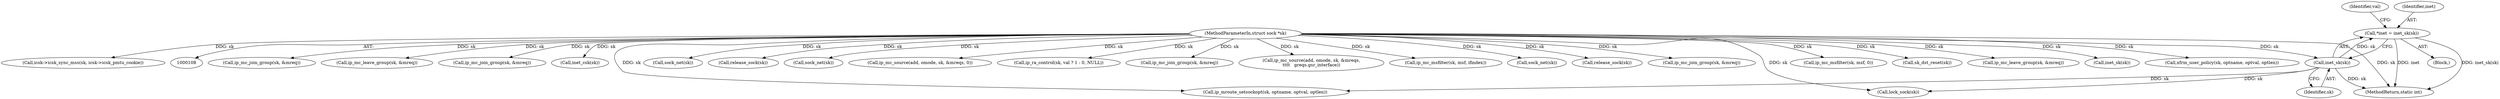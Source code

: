 digraph "0_linux_f6d8bd051c391c1c0458a30b2a7abcd939329259_26@pointer" {
"1000116" [label="(Call,*inet = inet_sk(sk))"];
"1000118" [label="(Call,inet_sk(sk))"];
"1000109" [label="(MethodParameterIn,struct sock *sk)"];
"1000109" [label="(MethodParameterIn,struct sock *sk)"];
"1000122" [label="(Identifier,val)"];
"1000117" [label="(Identifier,inet)"];
"1001167" [label="(Call,ip_mc_join_group(sk, &mreq))"];
"1000889" [label="(Call,ip_mc_leave_group(sk, &mreq))"];
"1001720" [label="(MethodReturn,static int)"];
"1000882" [label="(Call,ip_mc_join_group(sk, &mreq))"];
"1000116" [label="(Call,*inet = inet_sk(sk))"];
"1000118" [label="(Call,inet_sk(sk))"];
"1000295" [label="(Call,inet_csk(sk))"];
"1000770" [label="(Call,sock_net(sk))"];
"1000119" [label="(Identifier,sk)"];
"1000251" [label="(Call,ip_mroute_setsockopt(sk, optname, optval, optlen))"];
"1001715" [label="(Call,release_sock(sk))"];
"1000278" [label="(Call,sock_net(sk))"];
"1001094" [label="(Call,ip_mc_source(add, omode, sk, &mreqs, 0))"];
"1001618" [label="(Call,ip_ra_control(sk, val ? 1 : 0, NULL))"];
"1001330" [label="(Call,ip_mc_join_group(sk, &mreq))"];
"1001365" [label="(Call,ip_mc_source(add, omode, sk, &mreqs,\n\t\t\t\t   greqs.gsr_interface))"];
"1001584" [label="(Call,ip_mc_msfilter(sk, msf, ifindex))"];
"1000114" [label="(Block,)"];
"1000750" [label="(Call,sock_net(sk))"];
"1001710" [label="(Call,release_sock(sk))"];
"1001066" [label="(Call,ip_mc_join_group(sk, &mreq))"];
"1000977" [label="(Call,ip_mc_msfilter(sk, msf, 0))"];
"1000500" [label="(Call,sk_dst_reset(sk))"];
"1001174" [label="(Call,ip_mc_leave_group(sk, &mreq))"];
"1000832" [label="(Call,inet_sk(sk))"];
"1001653" [label="(Call,xfrm_user_policy(sk, optname, optval, optlen))"];
"1000259" [label="(Call,lock_sock(sk))"];
"1000343" [label="(Call,icsk->icsk_sync_mss(sk, icsk->icsk_pmtu_cookie))"];
"1000116" -> "1000114"  [label="AST: "];
"1000116" -> "1000118"  [label="CFG: "];
"1000117" -> "1000116"  [label="AST: "];
"1000118" -> "1000116"  [label="AST: "];
"1000122" -> "1000116"  [label="CFG: "];
"1000116" -> "1001720"  [label="DDG: inet"];
"1000116" -> "1001720"  [label="DDG: inet_sk(sk)"];
"1000118" -> "1000116"  [label="DDG: sk"];
"1000118" -> "1000119"  [label="CFG: "];
"1000119" -> "1000118"  [label="AST: "];
"1000118" -> "1001720"  [label="DDG: sk"];
"1000109" -> "1000118"  [label="DDG: sk"];
"1000118" -> "1000251"  [label="DDG: sk"];
"1000118" -> "1000259"  [label="DDG: sk"];
"1000109" -> "1000108"  [label="AST: "];
"1000109" -> "1001720"  [label="DDG: sk"];
"1000109" -> "1000251"  [label="DDG: sk"];
"1000109" -> "1000259"  [label="DDG: sk"];
"1000109" -> "1000278"  [label="DDG: sk"];
"1000109" -> "1000295"  [label="DDG: sk"];
"1000109" -> "1000343"  [label="DDG: sk"];
"1000109" -> "1000500"  [label="DDG: sk"];
"1000109" -> "1000750"  [label="DDG: sk"];
"1000109" -> "1000770"  [label="DDG: sk"];
"1000109" -> "1000832"  [label="DDG: sk"];
"1000109" -> "1000882"  [label="DDG: sk"];
"1000109" -> "1000889"  [label="DDG: sk"];
"1000109" -> "1000977"  [label="DDG: sk"];
"1000109" -> "1001066"  [label="DDG: sk"];
"1000109" -> "1001094"  [label="DDG: sk"];
"1000109" -> "1001167"  [label="DDG: sk"];
"1000109" -> "1001174"  [label="DDG: sk"];
"1000109" -> "1001330"  [label="DDG: sk"];
"1000109" -> "1001365"  [label="DDG: sk"];
"1000109" -> "1001584"  [label="DDG: sk"];
"1000109" -> "1001618"  [label="DDG: sk"];
"1000109" -> "1001653"  [label="DDG: sk"];
"1000109" -> "1001710"  [label="DDG: sk"];
"1000109" -> "1001715"  [label="DDG: sk"];
}
